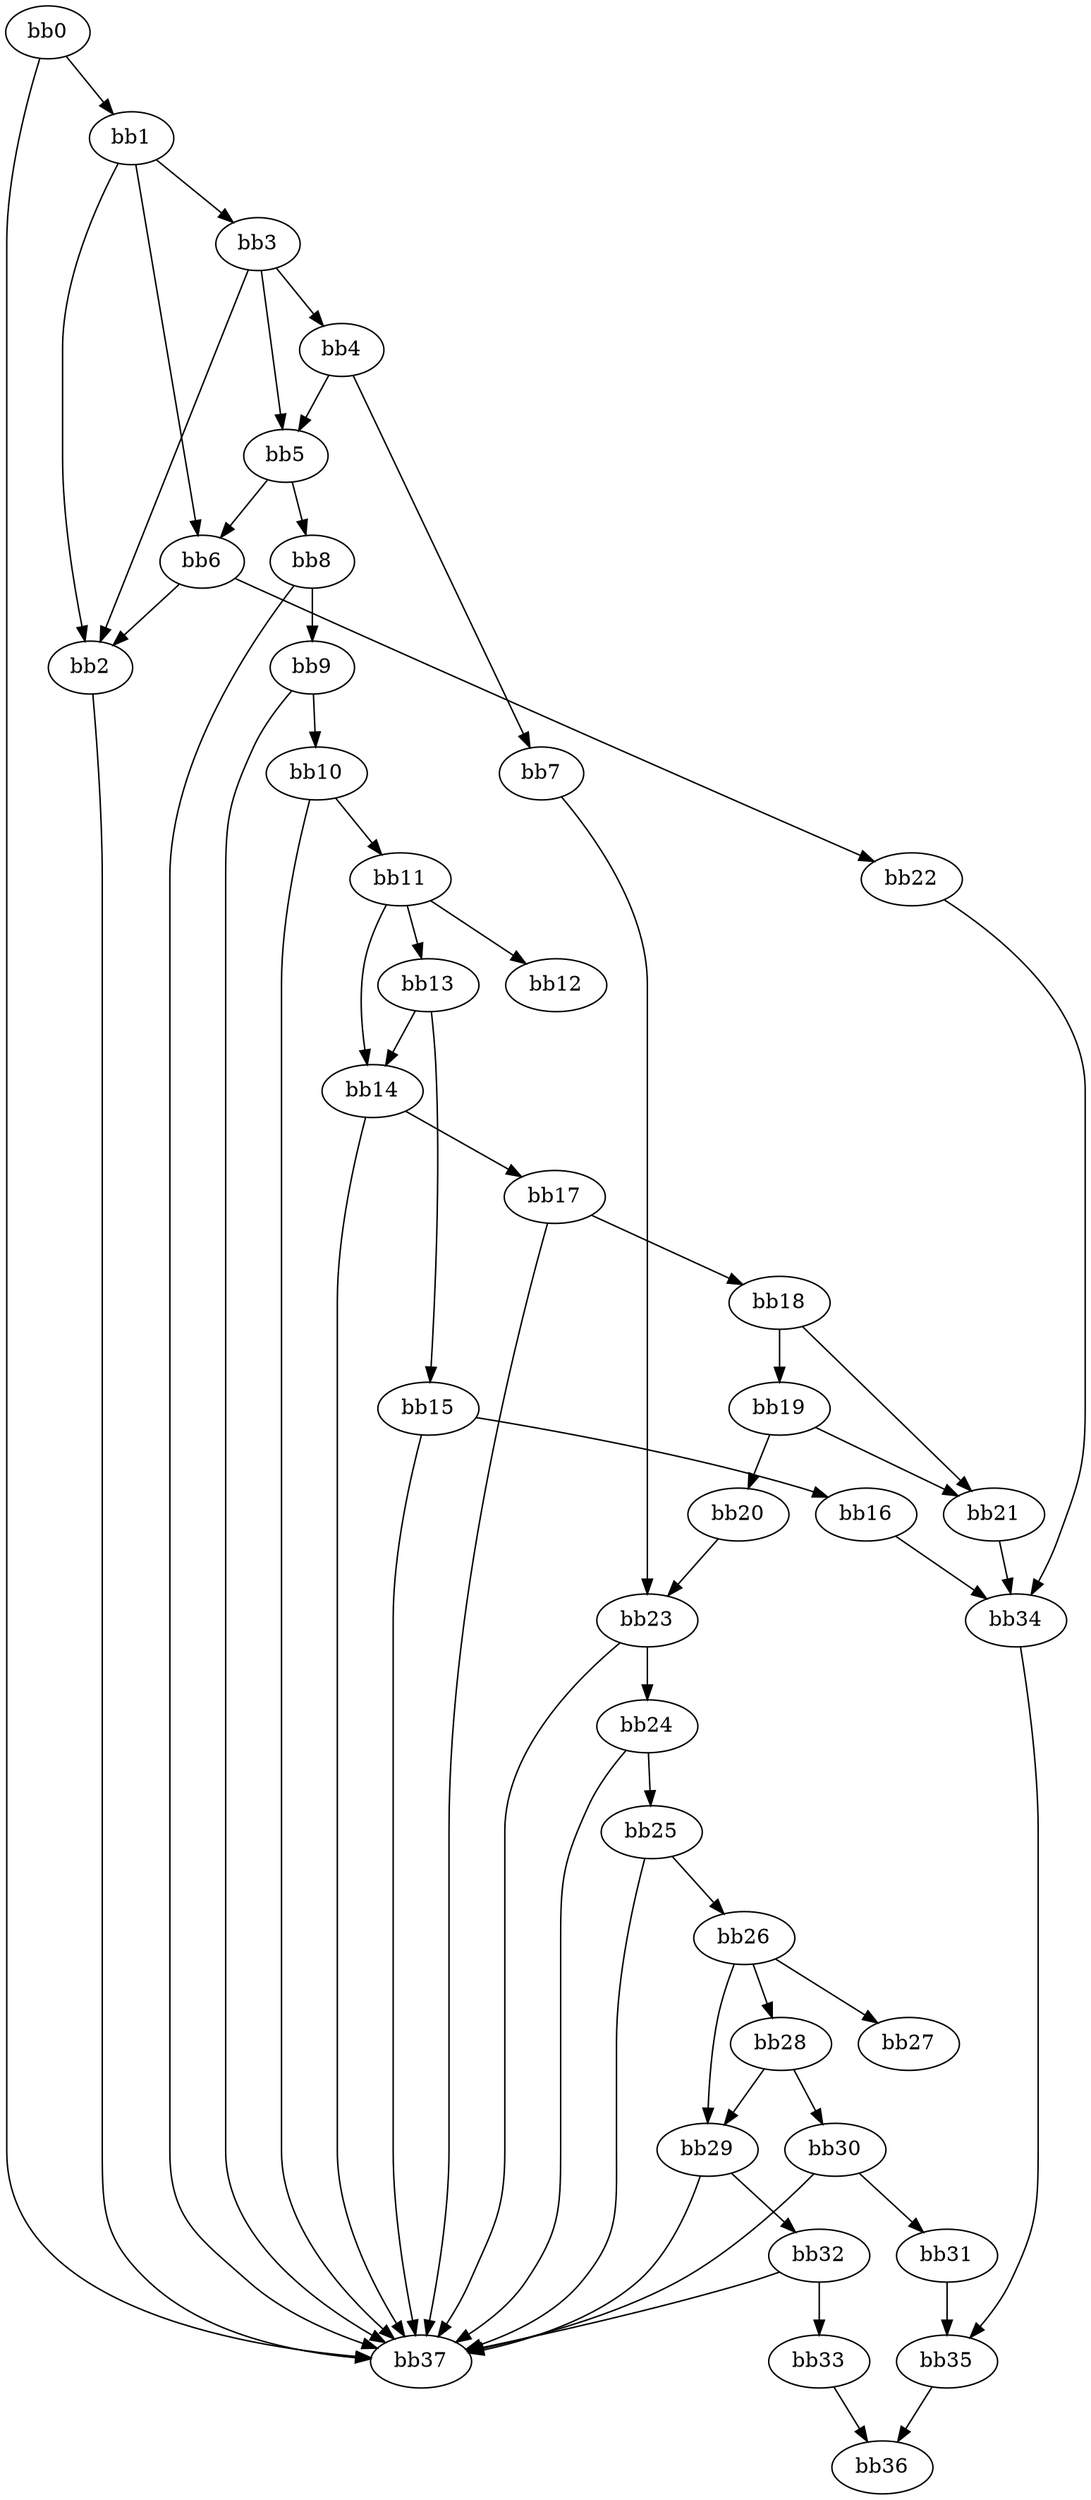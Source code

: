 digraph {
    0 [ label = "bb0\l" ]
    1 [ label = "bb1\l" ]
    2 [ label = "bb2\l" ]
    3 [ label = "bb3\l" ]
    4 [ label = "bb4\l" ]
    5 [ label = "bb5\l" ]
    6 [ label = "bb6\l" ]
    7 [ label = "bb7\l" ]
    8 [ label = "bb8\l" ]
    9 [ label = "bb9\l" ]
    10 [ label = "bb10\l" ]
    11 [ label = "bb11\l" ]
    12 [ label = "bb12\l" ]
    13 [ label = "bb13\l" ]
    14 [ label = "bb14\l" ]
    15 [ label = "bb15\l" ]
    16 [ label = "bb16\l" ]
    17 [ label = "bb17\l" ]
    18 [ label = "bb18\l" ]
    19 [ label = "bb19\l" ]
    20 [ label = "bb20\l" ]
    21 [ label = "bb21\l" ]
    22 [ label = "bb22\l" ]
    23 [ label = "bb23\l" ]
    24 [ label = "bb24\l" ]
    25 [ label = "bb25\l" ]
    26 [ label = "bb26\l" ]
    27 [ label = "bb27\l" ]
    28 [ label = "bb28\l" ]
    29 [ label = "bb29\l" ]
    30 [ label = "bb30\l" ]
    31 [ label = "bb31\l" ]
    32 [ label = "bb32\l" ]
    33 [ label = "bb33\l" ]
    34 [ label = "bb34\l" ]
    35 [ label = "bb35\l" ]
    36 [ label = "bb36\l" ]
    37 [ label = "bb37\l" ]
    0 -> 1 [ ]
    0 -> 37 [ ]
    1 -> 2 [ ]
    1 -> 3 [ ]
    1 -> 6 [ ]
    2 -> 37 [ ]
    3 -> 2 [ ]
    3 -> 4 [ ]
    3 -> 5 [ ]
    4 -> 5 [ ]
    4 -> 7 [ ]
    5 -> 6 [ ]
    5 -> 8 [ ]
    6 -> 2 [ ]
    6 -> 22 [ ]
    7 -> 23 [ ]
    8 -> 9 [ ]
    8 -> 37 [ ]
    9 -> 10 [ ]
    9 -> 37 [ ]
    10 -> 11 [ ]
    10 -> 37 [ ]
    11 -> 12 [ ]
    11 -> 13 [ ]
    11 -> 14 [ ]
    13 -> 14 [ ]
    13 -> 15 [ ]
    14 -> 17 [ ]
    14 -> 37 [ ]
    15 -> 16 [ ]
    15 -> 37 [ ]
    16 -> 34 [ ]
    17 -> 18 [ ]
    17 -> 37 [ ]
    18 -> 19 [ ]
    18 -> 21 [ ]
    19 -> 20 [ ]
    19 -> 21 [ ]
    20 -> 23 [ ]
    21 -> 34 [ ]
    22 -> 34 [ ]
    23 -> 24 [ ]
    23 -> 37 [ ]
    24 -> 25 [ ]
    24 -> 37 [ ]
    25 -> 26 [ ]
    25 -> 37 [ ]
    26 -> 27 [ ]
    26 -> 28 [ ]
    26 -> 29 [ ]
    28 -> 29 [ ]
    28 -> 30 [ ]
    29 -> 32 [ ]
    29 -> 37 [ ]
    30 -> 31 [ ]
    30 -> 37 [ ]
    31 -> 35 [ ]
    32 -> 33 [ ]
    32 -> 37 [ ]
    33 -> 36 [ ]
    34 -> 35 [ ]
    35 -> 36 [ ]
}

